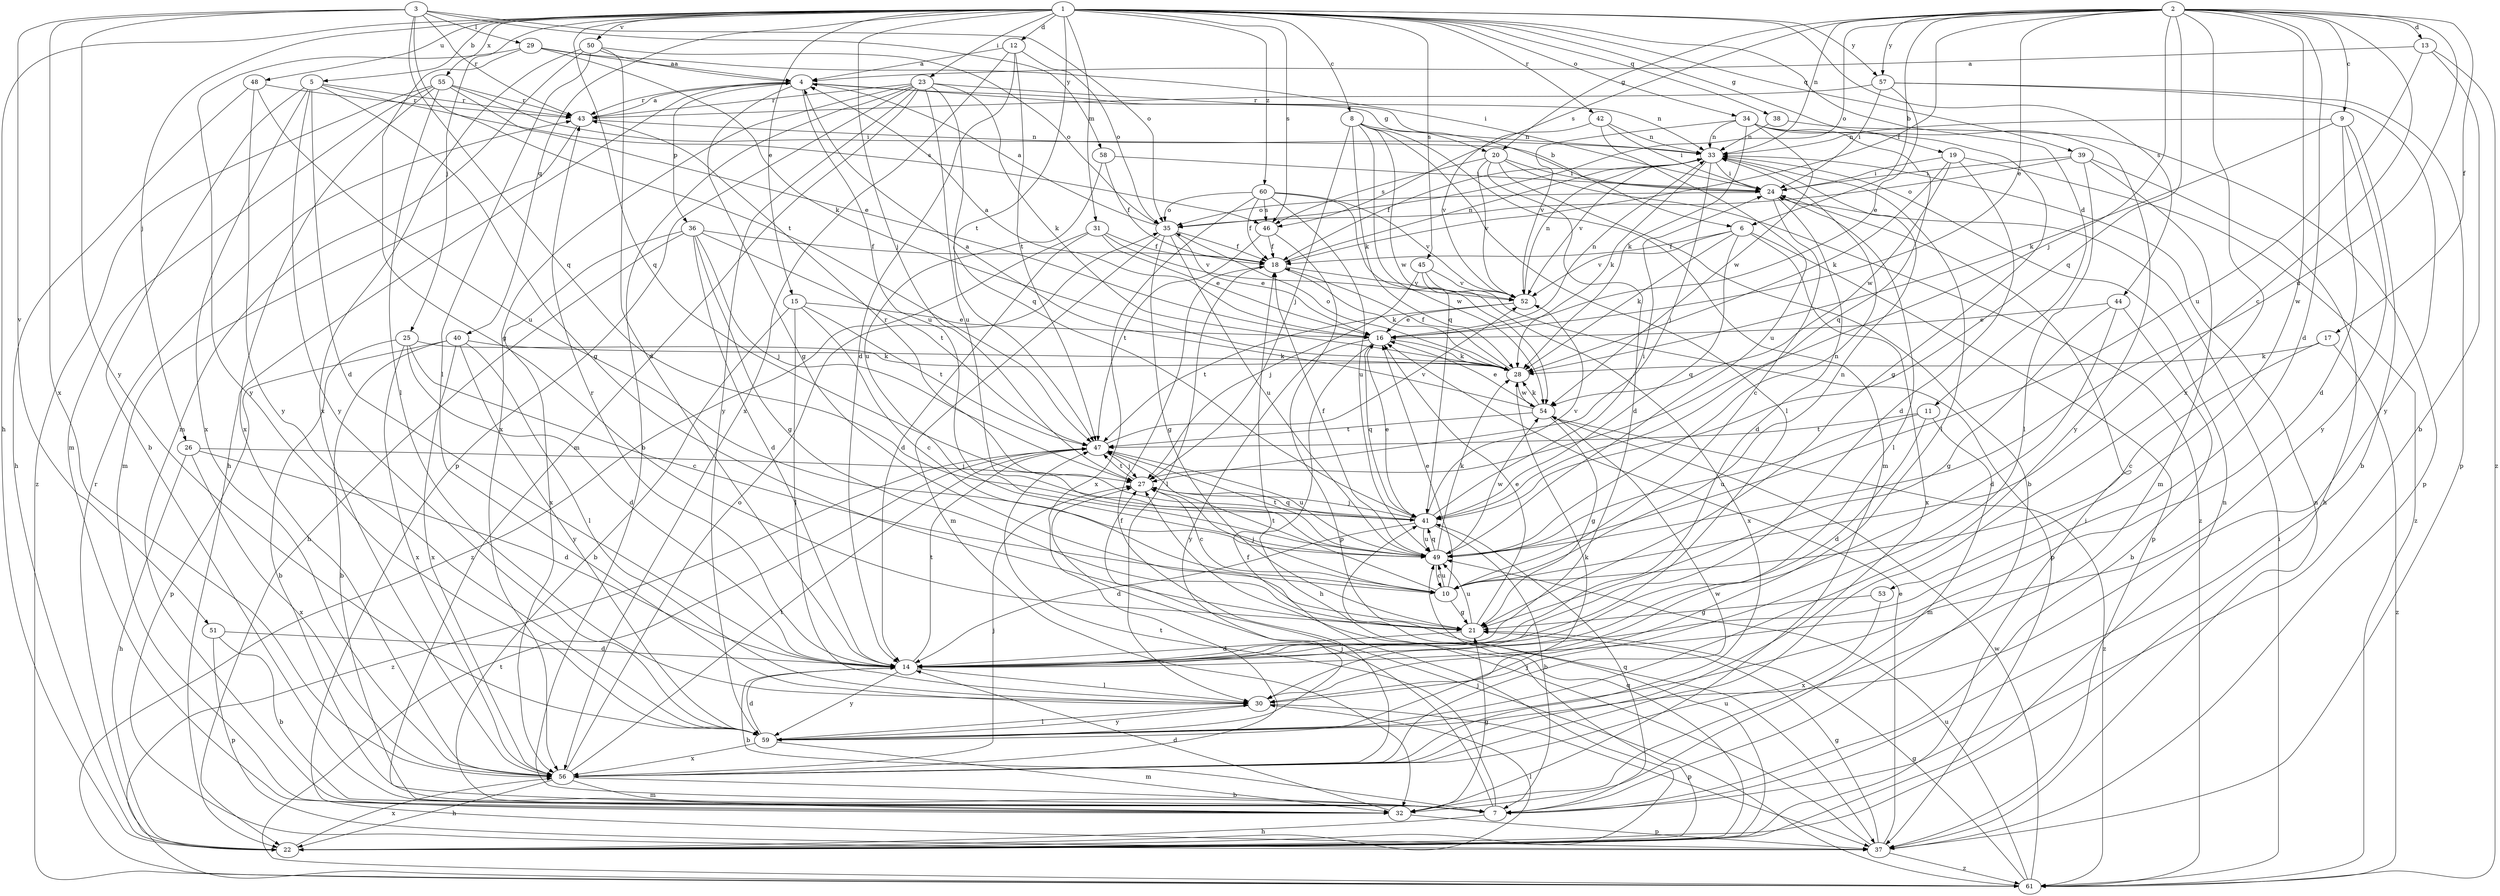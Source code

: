 strict digraph  {
	12 -> 4 [label=a];
	13 -> 4 [label=a];
	16 -> 4 [label=a];
	29 -> 4 [label=a];
	35 -> 4 [label=a];
	43 -> 4 [label=a];
	50 -> 4 [label=a];
	54 -> 4 [label=a];
	1 -> 5 [label=b];
	2 -> 6 [label=b];
	4 -> 6 [label=b];
	5 -> 7 [label=b];
	9 -> 7 [label=b];
	13 -> 7 [label=b];
	14 -> 7 [label=b];
	15 -> 7 [label=b];
	20 -> 7 [label=b];
	23 -> 7 [label=b];
	25 -> 7 [label=b];
	40 -> 7 [label=b];
	41 -> 7 [label=b];
	44 -> 7 [label=b];
	51 -> 7 [label=b];
	56 -> 7 [label=b];
	1 -> 8 [label=c];
	2 -> 9 [label=c];
	2 -> 10 [label=c];
	15 -> 10 [label=c];
	17 -> 10 [label=c];
	24 -> 10 [label=c];
	25 -> 10 [label=c];
	27 -> 10 [label=c];
	49 -> 10 [label=c];
	1 -> 11 [label=d];
	1 -> 12 [label=d];
	2 -> 13 [label=d];
	2 -> 14 [label=d];
	5 -> 14 [label=d];
	9 -> 14 [label=d];
	11 -> 14 [label=d];
	12 -> 14 [label=d];
	19 -> 14 [label=d];
	20 -> 14 [label=d];
	21 -> 14 [label=d];
	24 -> 14 [label=d];
	25 -> 14 [label=d];
	26 -> 14 [label=d];
	31 -> 14 [label=d];
	32 -> 14 [label=d];
	36 -> 14 [label=d];
	41 -> 14 [label=d];
	44 -> 14 [label=d];
	50 -> 14 [label=d];
	51 -> 14 [label=d];
	59 -> 14 [label=d];
	1 -> 15 [label=e];
	2 -> 16 [label=e];
	10 -> 16 [label=e];
	15 -> 16 [label=e];
	21 -> 16 [label=e];
	31 -> 16 [label=e];
	35 -> 16 [label=e];
	37 -> 16 [label=e];
	41 -> 16 [label=e];
	44 -> 16 [label=e];
	52 -> 16 [label=e];
	54 -> 16 [label=e];
	55 -> 16 [label=e];
	57 -> 16 [label=e];
	2 -> 17 [label=f];
	2 -> 18 [label=f];
	6 -> 18 [label=f];
	22 -> 18 [label=f];
	28 -> 18 [label=f];
	31 -> 18 [label=f];
	33 -> 18 [label=f];
	35 -> 18 [label=f];
	36 -> 18 [label=f];
	46 -> 18 [label=f];
	49 -> 18 [label=f];
	56 -> 18 [label=f];
	58 -> 18 [label=f];
	60 -> 18 [label=f];
	1 -> 19 [label=g];
	2 -> 20 [label=g];
	4 -> 20 [label=g];
	4 -> 21 [label=g];
	5 -> 21 [label=g];
	10 -> 21 [label=g];
	29 -> 21 [label=g];
	32 -> 21 [label=g];
	34 -> 21 [label=g];
	35 -> 21 [label=g];
	36 -> 21 [label=g];
	37 -> 21 [label=g];
	44 -> 21 [label=g];
	53 -> 21 [label=g];
	54 -> 21 [label=g];
	61 -> 21 [label=g];
	1 -> 22 [label=h];
	4 -> 22 [label=h];
	7 -> 22 [label=h];
	16 -> 22 [label=h];
	26 -> 22 [label=h];
	36 -> 22 [label=h];
	39 -> 22 [label=h];
	48 -> 22 [label=h];
	56 -> 22 [label=h];
	1 -> 23 [label=i];
	19 -> 24 [label=i];
	20 -> 24 [label=i];
	22 -> 24 [label=i];
	29 -> 24 [label=i];
	33 -> 24 [label=i];
	39 -> 24 [label=i];
	41 -> 24 [label=i];
	42 -> 24 [label=i];
	55 -> 24 [label=i];
	57 -> 24 [label=i];
	58 -> 24 [label=i];
	61 -> 24 [label=i];
	1 -> 25 [label=j];
	1 -> 26 [label=j];
	1 -> 27 [label=j];
	2 -> 27 [label=j];
	7 -> 27 [label=j];
	8 -> 27 [label=j];
	10 -> 27 [label=j];
	26 -> 27 [label=j];
	33 -> 27 [label=j];
	36 -> 27 [label=j];
	37 -> 27 [label=j];
	41 -> 27 [label=j];
	45 -> 27 [label=j];
	47 -> 27 [label=j];
	56 -> 27 [label=j];
	61 -> 27 [label=j];
	6 -> 28 [label=k];
	8 -> 28 [label=k];
	9 -> 28 [label=k];
	16 -> 28 [label=k];
	17 -> 28 [label=k];
	18 -> 28 [label=k];
	19 -> 28 [label=k];
	23 -> 28 [label=k];
	25 -> 28 [label=k];
	29 -> 28 [label=k];
	33 -> 28 [label=k];
	34 -> 28 [label=k];
	40 -> 28 [label=k];
	49 -> 28 [label=k];
	54 -> 28 [label=k];
	59 -> 28 [label=k];
	3 -> 29 [label=l];
	8 -> 30 [label=l];
	14 -> 30 [label=l];
	15 -> 30 [label=l];
	18 -> 30 [label=l];
	22 -> 30 [label=l];
	24 -> 30 [label=l];
	33 -> 30 [label=l];
	39 -> 30 [label=l];
	40 -> 30 [label=l];
	50 -> 30 [label=l];
	55 -> 30 [label=l];
	59 -> 30 [label=l];
	1 -> 31 [label=m];
	8 -> 32 [label=m];
	11 -> 32 [label=m];
	23 -> 32 [label=m];
	35 -> 32 [label=m];
	39 -> 32 [label=m];
	43 -> 32 [label=m];
	50 -> 32 [label=m];
	55 -> 32 [label=m];
	56 -> 32 [label=m];
	59 -> 32 [label=m];
	2 -> 33 [label=n];
	8 -> 33 [label=n];
	9 -> 33 [label=n];
	10 -> 33 [label=n];
	16 -> 33 [label=n];
	18 -> 33 [label=n];
	22 -> 33 [label=n];
	23 -> 33 [label=n];
	34 -> 33 [label=n];
	37 -> 33 [label=n];
	38 -> 33 [label=n];
	42 -> 33 [label=n];
	43 -> 33 [label=n];
	49 -> 33 [label=n];
	52 -> 33 [label=n];
	1 -> 34 [label=o];
	2 -> 35 [label=o];
	3 -> 35 [label=o];
	12 -> 35 [label=o];
	24 -> 35 [label=o];
	28 -> 35 [label=o];
	39 -> 35 [label=o];
	50 -> 35 [label=o];
	56 -> 35 [label=o];
	60 -> 35 [label=o];
	4 -> 36 [label=p];
	6 -> 37 [label=p];
	23 -> 37 [label=p];
	30 -> 37 [label=p];
	32 -> 37 [label=p];
	38 -> 37 [label=p];
	40 -> 37 [label=p];
	45 -> 37 [label=p];
	46 -> 37 [label=p];
	51 -> 37 [label=p];
	57 -> 37 [label=p];
	1 -> 38 [label=q];
	1 -> 39 [label=q];
	1 -> 40 [label=q];
	1 -> 41 [label=q];
	2 -> 41 [label=q];
	3 -> 41 [label=q];
	6 -> 41 [label=q];
	7 -> 41 [label=q];
	8 -> 41 [label=q];
	16 -> 41 [label=q];
	22 -> 41 [label=q];
	23 -> 41 [label=q];
	27 -> 41 [label=q];
	34 -> 41 [label=q];
	49 -> 41 [label=q];
	1 -> 42 [label=r];
	3 -> 43 [label=r];
	4 -> 43 [label=r];
	5 -> 43 [label=r];
	14 -> 43 [label=r];
	22 -> 43 [label=r];
	23 -> 43 [label=r];
	41 -> 43 [label=r];
	48 -> 43 [label=r];
	55 -> 43 [label=r];
	57 -> 43 [label=r];
	1 -> 44 [label=s];
	1 -> 45 [label=s];
	1 -> 46 [label=s];
	2 -> 46 [label=s];
	5 -> 46 [label=s];
	20 -> 46 [label=s];
	60 -> 46 [label=s];
	1 -> 47 [label=t];
	3 -> 47 [label=t];
	7 -> 47 [label=t];
	10 -> 47 [label=t];
	11 -> 47 [label=t];
	12 -> 47 [label=t];
	14 -> 47 [label=t];
	15 -> 47 [label=t];
	27 -> 47 [label=t];
	36 -> 47 [label=t];
	46 -> 47 [label=t];
	49 -> 47 [label=t];
	52 -> 47 [label=t];
	54 -> 47 [label=t];
	56 -> 47 [label=t];
	61 -> 47 [label=t];
	1 -> 48 [label=u];
	2 -> 49 [label=u];
	4 -> 49 [label=u];
	10 -> 49 [label=u];
	11 -> 49 [label=u];
	13 -> 49 [label=u];
	21 -> 49 [label=u];
	22 -> 49 [label=u];
	23 -> 49 [label=u];
	35 -> 49 [label=u];
	41 -> 49 [label=u];
	42 -> 49 [label=u];
	47 -> 49 [label=u];
	48 -> 49 [label=u];
	58 -> 49 [label=u];
	60 -> 49 [label=u];
	61 -> 49 [label=u];
	1 -> 50 [label=v];
	3 -> 51 [label=v];
	6 -> 52 [label=v];
	18 -> 52 [label=v];
	20 -> 52 [label=v];
	31 -> 52 [label=v];
	33 -> 52 [label=v];
	34 -> 52 [label=v];
	41 -> 52 [label=v];
	42 -> 52 [label=v];
	45 -> 52 [label=v];
	47 -> 52 [label=v];
	60 -> 52 [label=v];
	2 -> 53 [label=w];
	8 -> 54 [label=w];
	19 -> 54 [label=w];
	28 -> 54 [label=w];
	34 -> 54 [label=w];
	49 -> 54 [label=w];
	56 -> 54 [label=w];
	60 -> 54 [label=w];
	61 -> 54 [label=w];
	1 -> 55 [label=x];
	2 -> 56 [label=x];
	3 -> 56 [label=x];
	5 -> 56 [label=x];
	6 -> 56 [label=x];
	12 -> 56 [label=x];
	22 -> 56 [label=x];
	23 -> 56 [label=x];
	25 -> 56 [label=x];
	26 -> 56 [label=x];
	36 -> 56 [label=x];
	40 -> 56 [label=x];
	45 -> 56 [label=x];
	50 -> 56 [label=x];
	53 -> 56 [label=x];
	55 -> 56 [label=x];
	59 -> 56 [label=x];
	60 -> 56 [label=x];
	1 -> 57 [label=y];
	2 -> 57 [label=y];
	3 -> 58 [label=y];
	3 -> 59 [label=y];
	5 -> 59 [label=y];
	9 -> 59 [label=y];
	14 -> 59 [label=y];
	16 -> 59 [label=y];
	23 -> 59 [label=y];
	29 -> 59 [label=y];
	30 -> 59 [label=y];
	34 -> 59 [label=y];
	40 -> 59 [label=y];
	48 -> 59 [label=y];
	57 -> 59 [label=y];
	1 -> 60 [label=z];
	13 -> 61 [label=z];
	17 -> 61 [label=z];
	19 -> 61 [label=z];
	20 -> 61 [label=z];
	31 -> 61 [label=z];
	37 -> 61 [label=z];
	47 -> 61 [label=z];
	54 -> 61 [label=z];
	55 -> 61 [label=z];
}
